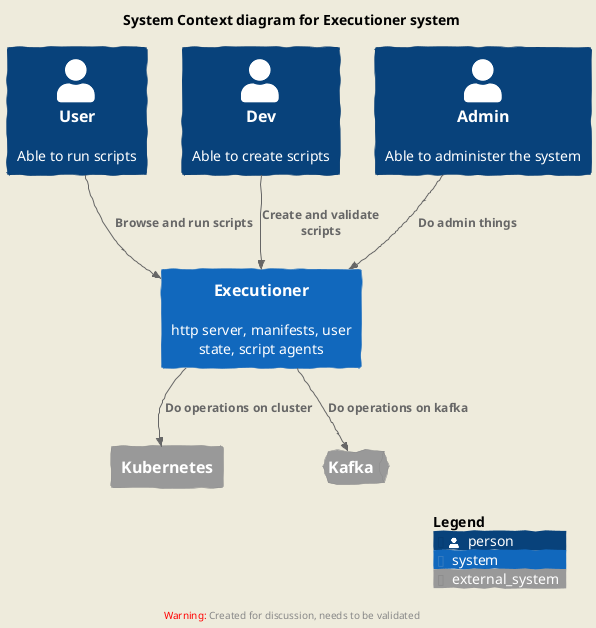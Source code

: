 @startuml
!include <C4/C4_Context>
    LAYOUT_AS_SKETCH()
    title System Context diagram for Executioner system
    Person(userA, "User", "Able to run scripts")
    Person(userB, "Dev", "Able to create scripts")
    Person(admin, "Admin", "Able to administer the system")

    System(executioner, "Executioner", "http server, manifests, user state, script agents")
    System_Ext(kubernetes, "Kubernetes")
    SystemQueue_Ext(kafka, "Kafka")

    Rel(userA, executioner, "Browse and run scripts")
    Rel(userB, executioner, "Create and validate scripts")
    Rel(admin, executioner, "Do admin things")

    Rel(executioner, kubernetes, "Do operations on cluster")
    Rel(executioner, kafka, "Do operations on kafka")
    SHOW_LEGEND()
@enduml